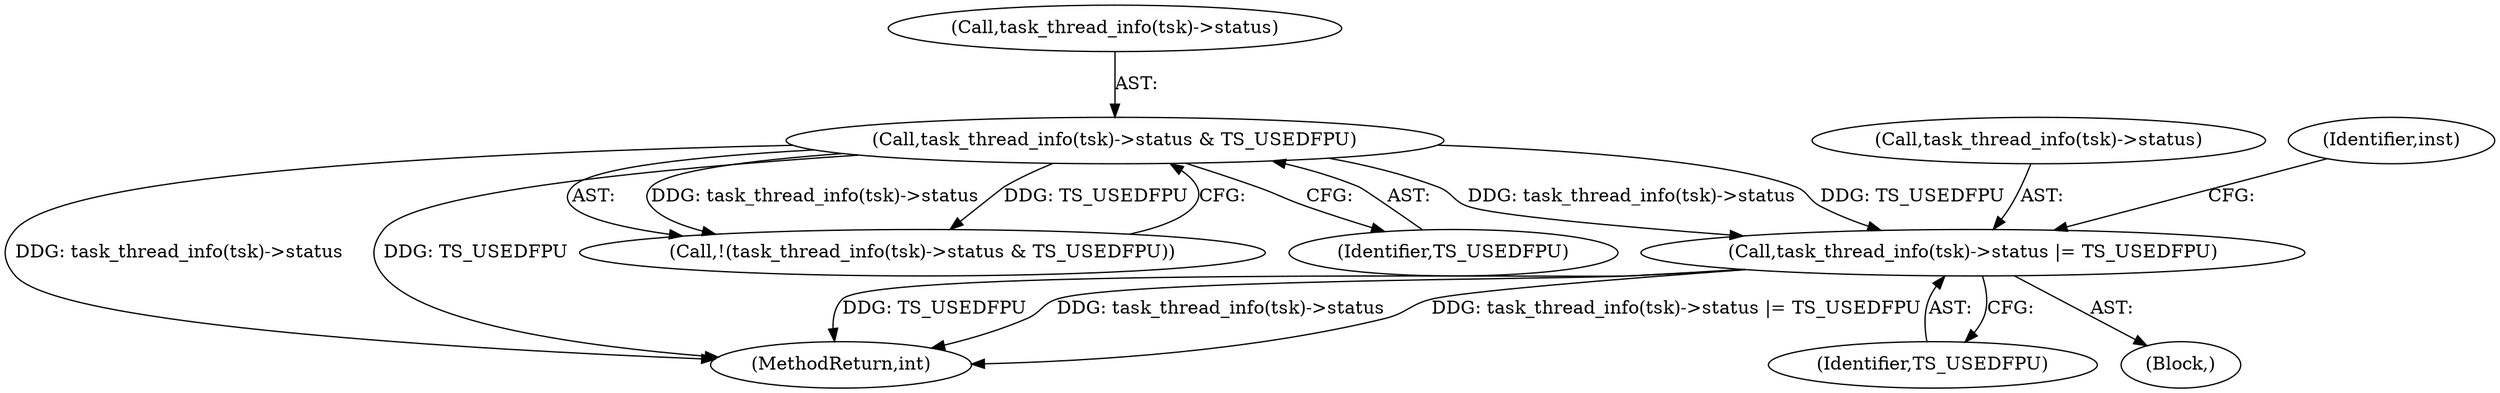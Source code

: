 digraph "0_linux_a8b0ca17b80e92faab46ee7179ba9e99ccb61233_28@API" {
"1000137" [label="(Call,task_thread_info(tsk)->status |= TS_USEDFPU)"];
"1000128" [label="(Call,task_thread_info(tsk)->status & TS_USEDFPU)"];
"1000137" [label="(Call,task_thread_info(tsk)->status |= TS_USEDFPU)"];
"1000134" [label="(Block,)"];
"1000142" [label="(Identifier,TS_USEDFPU)"];
"1000148" [label="(MethodReturn,int)"];
"1000127" [label="(Call,!(task_thread_info(tsk)->status & TS_USEDFPU))"];
"1000128" [label="(Call,task_thread_info(tsk)->status & TS_USEDFPU)"];
"1000138" [label="(Call,task_thread_info(tsk)->status)"];
"1000133" [label="(Identifier,TS_USEDFPU)"];
"1000145" [label="(Identifier,inst)"];
"1000129" [label="(Call,task_thread_info(tsk)->status)"];
"1000137" -> "1000134"  [label="AST: "];
"1000137" -> "1000142"  [label="CFG: "];
"1000138" -> "1000137"  [label="AST: "];
"1000142" -> "1000137"  [label="AST: "];
"1000145" -> "1000137"  [label="CFG: "];
"1000137" -> "1000148"  [label="DDG: TS_USEDFPU"];
"1000137" -> "1000148"  [label="DDG: task_thread_info(tsk)->status"];
"1000137" -> "1000148"  [label="DDG: task_thread_info(tsk)->status |= TS_USEDFPU"];
"1000128" -> "1000137"  [label="DDG: task_thread_info(tsk)->status"];
"1000128" -> "1000137"  [label="DDG: TS_USEDFPU"];
"1000128" -> "1000127"  [label="AST: "];
"1000128" -> "1000133"  [label="CFG: "];
"1000129" -> "1000128"  [label="AST: "];
"1000133" -> "1000128"  [label="AST: "];
"1000127" -> "1000128"  [label="CFG: "];
"1000128" -> "1000148"  [label="DDG: task_thread_info(tsk)->status"];
"1000128" -> "1000148"  [label="DDG: TS_USEDFPU"];
"1000128" -> "1000127"  [label="DDG: task_thread_info(tsk)->status"];
"1000128" -> "1000127"  [label="DDG: TS_USEDFPU"];
}
